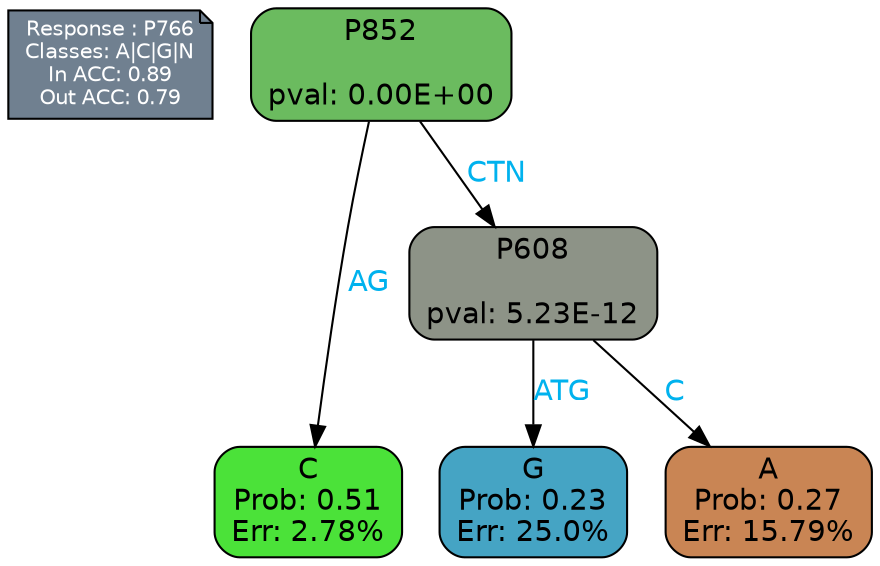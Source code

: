 digraph Tree {
node [shape=box, style="filled, rounded", color="black", fontname=helvetica] ;
graph [ranksep=equally, splines=polylines, bgcolor=transparent, dpi=600] ;
edge [fontname=helvetica] ;
LEGEND [label="Response : P766
Classes: A|C|G|N
In ACC: 0.89
Out ACC: 0.79
",shape=note,align=left,style=filled,fillcolor="slategray",fontcolor="white",fontsize=10];1 [label="P852

pval: 0.00E+00", fillcolor="#6bbb5f"] ;
2 [label="C
Prob: 0.51
Err: 2.78%", fillcolor="#4be239"] ;
3 [label="P608

pval: 5.23E-12", fillcolor="#8d9387"] ;
4 [label="G
Prob: 0.23
Err: 25.0%", fillcolor="#45a4c4"] ;
5 [label="A
Prob: 0.27
Err: 15.79%", fillcolor="#c98554"] ;
1 -> 2 [label="AG",fontcolor=deepskyblue2] ;
1 -> 3 [label="CTN",fontcolor=deepskyblue2] ;
3 -> 4 [label="ATG",fontcolor=deepskyblue2] ;
3 -> 5 [label="C",fontcolor=deepskyblue2] ;
{rank = same; 2;4;5;}{rank = same; LEGEND;1;}}